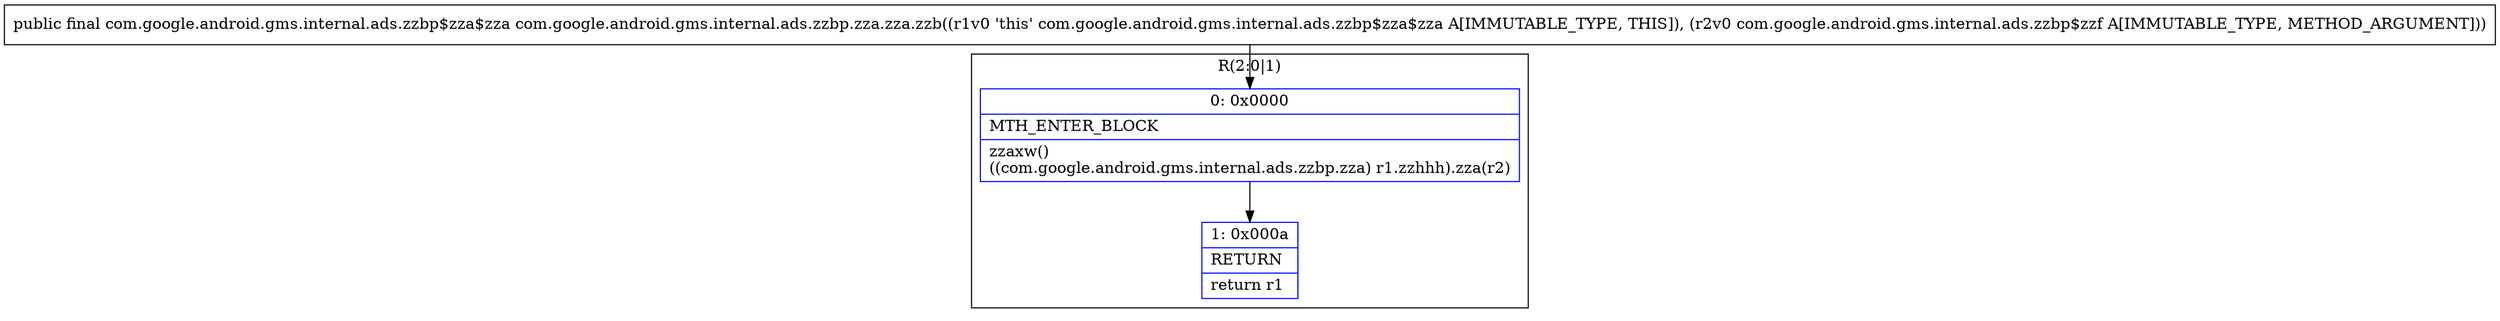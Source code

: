digraph "CFG forcom.google.android.gms.internal.ads.zzbp.zza.zza.zzb(Lcom\/google\/android\/gms\/internal\/ads\/zzbp$zzf;)Lcom\/google\/android\/gms\/internal\/ads\/zzbp$zza$zza;" {
subgraph cluster_Region_889456818 {
label = "R(2:0|1)";
node [shape=record,color=blue];
Node_0 [shape=record,label="{0\:\ 0x0000|MTH_ENTER_BLOCK\l|zzaxw()\l((com.google.android.gms.internal.ads.zzbp.zza) r1.zzhhh).zza(r2)\l}"];
Node_1 [shape=record,label="{1\:\ 0x000a|RETURN\l|return r1\l}"];
}
MethodNode[shape=record,label="{public final com.google.android.gms.internal.ads.zzbp$zza$zza com.google.android.gms.internal.ads.zzbp.zza.zza.zzb((r1v0 'this' com.google.android.gms.internal.ads.zzbp$zza$zza A[IMMUTABLE_TYPE, THIS]), (r2v0 com.google.android.gms.internal.ads.zzbp$zzf A[IMMUTABLE_TYPE, METHOD_ARGUMENT])) }"];
MethodNode -> Node_0;
Node_0 -> Node_1;
}


